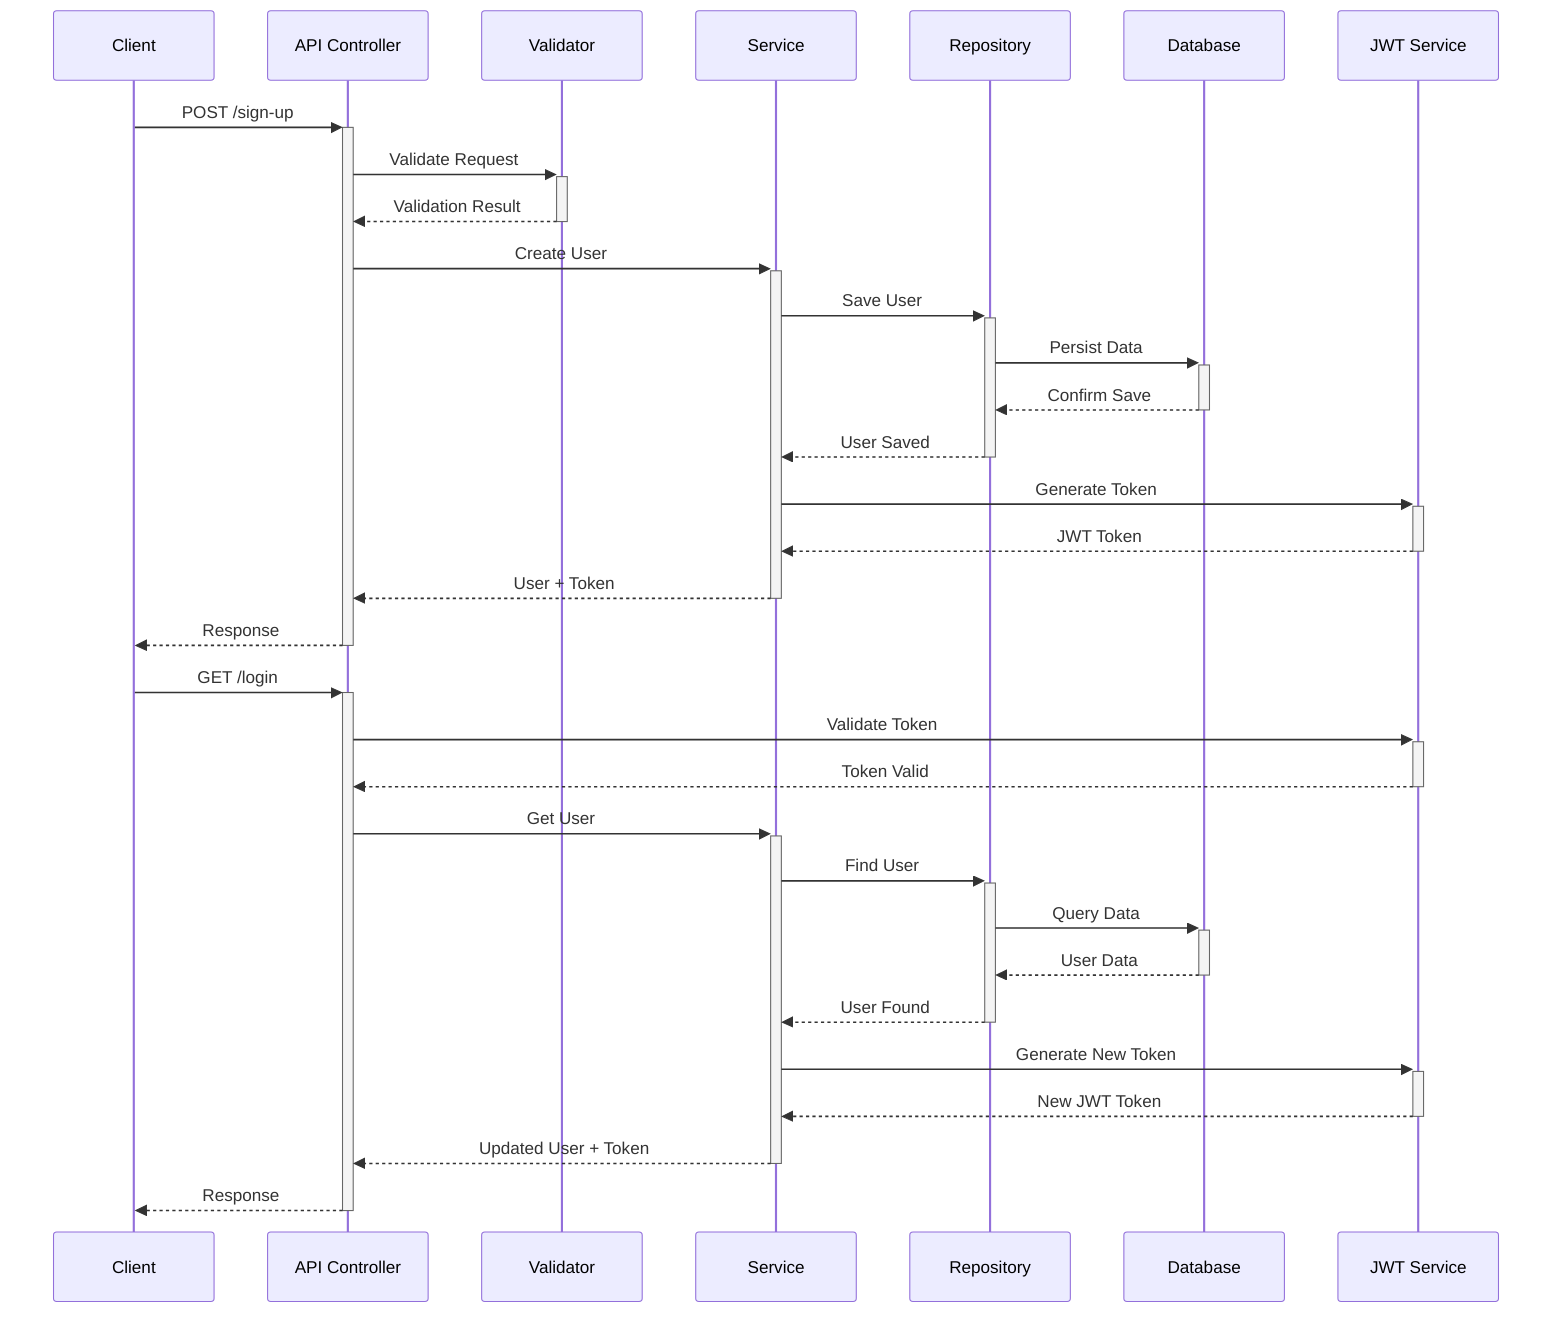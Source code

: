 sequenceDiagram
    participant C as Client
    participant A as API Controller
    participant V as Validator
    participant S as Service
    participant R as Repository
    participant D as Database
    participant J as JWT Service

    %% Sign-up flow
    C->>+A: POST /sign-up
    A->>+V: Validate Request
    V-->>-A: Validation Result
    A->>+S: Create User
    S->>+R: Save User
    R->>+D: Persist Data
    D-->>-R: Confirm Save
    R-->>-S: User Saved
    S->>+J: Generate Token
    J-->>-S: JWT Token
    S-->>-A: User + Token
    A-->>-C: Response

    %% Login flow
    C->>+A: GET /login
    A->>+J: Validate Token
    J-->>-A: Token Valid
    A->>+S: Get User
    S->>+R: Find User
    R->>+D: Query Data
    D-->>-R: User Data
    R-->>-S: User Found
    S->>+J: Generate New Token
    J-->>-S: New JWT Token
    S-->>-A: Updated User + Token
    A-->>-C: Response